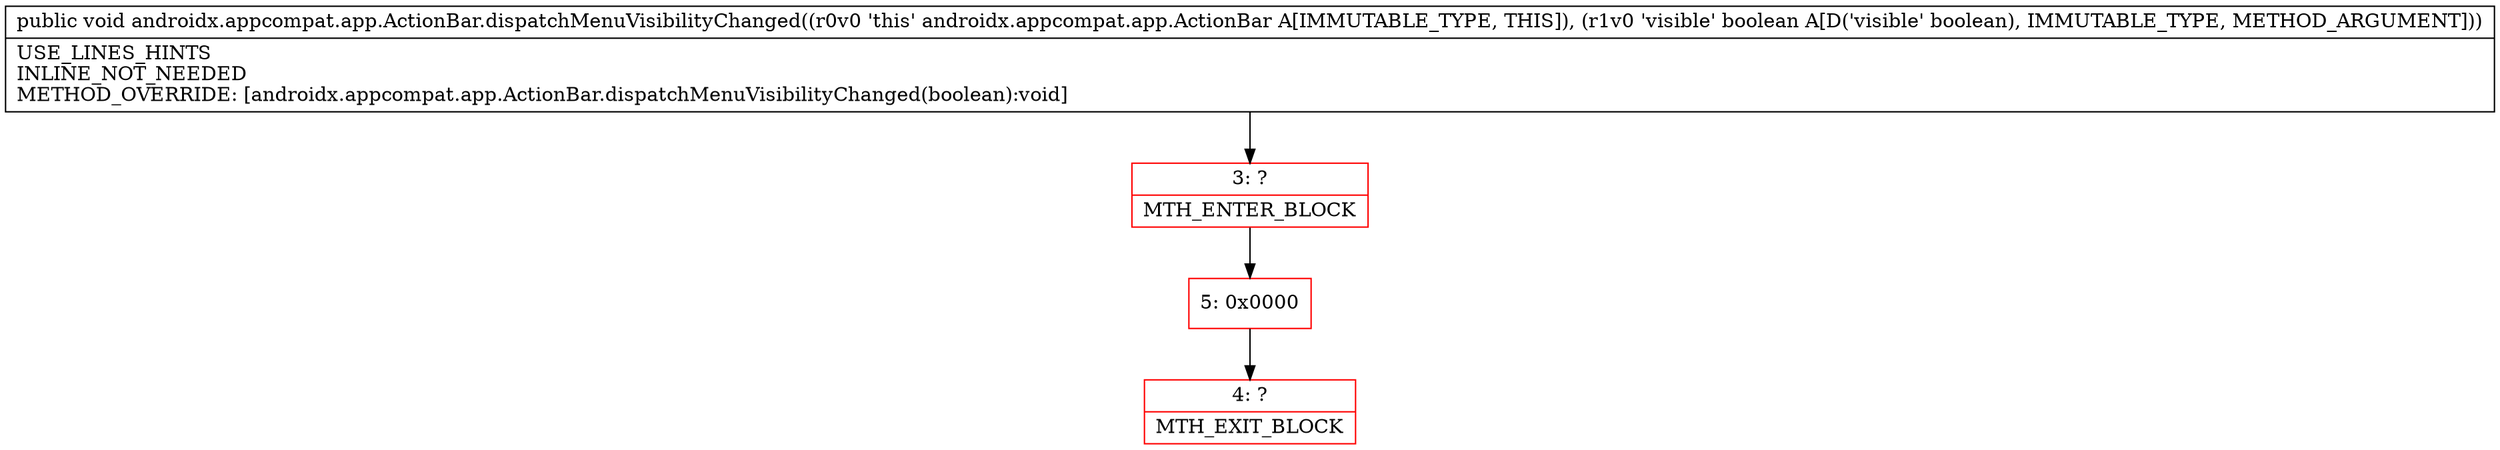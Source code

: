 digraph "CFG forandroidx.appcompat.app.ActionBar.dispatchMenuVisibilityChanged(Z)V" {
subgraph cluster_Region_1078850050 {
label = "R(0)";
node [shape=record,color=blue];
}
Node_3 [shape=record,color=red,label="{3\:\ ?|MTH_ENTER_BLOCK\l}"];
Node_5 [shape=record,color=red,label="{5\:\ 0x0000}"];
Node_4 [shape=record,color=red,label="{4\:\ ?|MTH_EXIT_BLOCK\l}"];
MethodNode[shape=record,label="{public void androidx.appcompat.app.ActionBar.dispatchMenuVisibilityChanged((r0v0 'this' androidx.appcompat.app.ActionBar A[IMMUTABLE_TYPE, THIS]), (r1v0 'visible' boolean A[D('visible' boolean), IMMUTABLE_TYPE, METHOD_ARGUMENT]))  | USE_LINES_HINTS\lINLINE_NOT_NEEDED\lMETHOD_OVERRIDE: [androidx.appcompat.app.ActionBar.dispatchMenuVisibilityChanged(boolean):void]\l}"];
MethodNode -> Node_3;Node_3 -> Node_5;
Node_5 -> Node_4;
}

